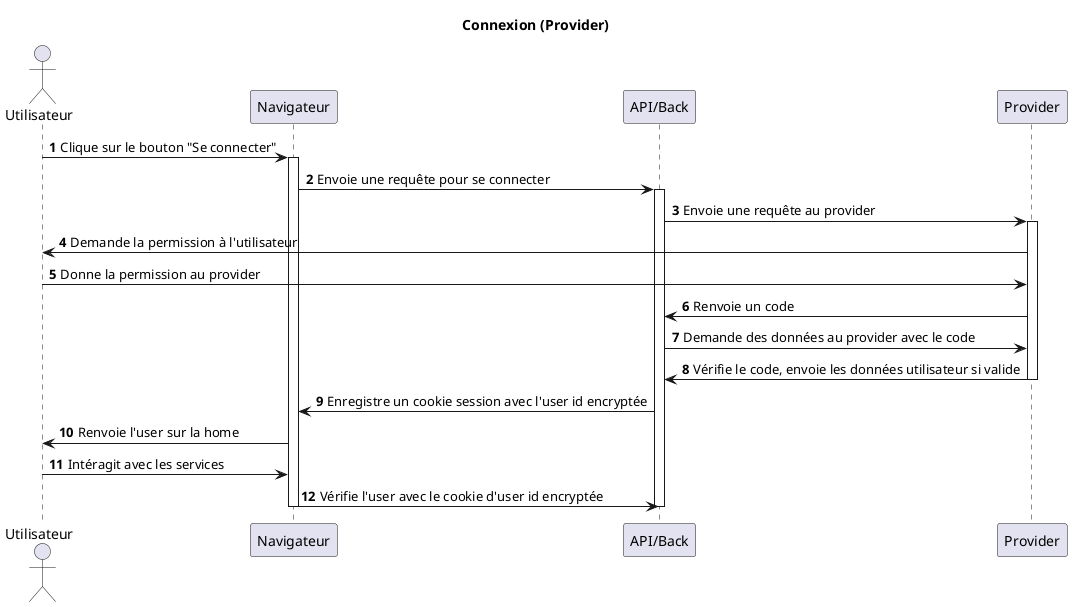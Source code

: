 @startuml login

actor "Utilisateur" as User
participant "Navigateur" as Front
participant "API/Back" as Back
participant "Provider" as Provider

title "Connexion (Provider)"

autonumber

User -> Front: Clique sur le bouton "Se connecter"
activate Front

Front -> Back: Envoie une requête pour se connecter
activate Back

Back -> Provider: Envoie une requête au provider
activate Provider

Provider -> User: Demande la permission à l'utilisateur

User -> Provider: Donne la permission au provider

Provider -> Back: Renvoie un code

Back -> Provider: Demande des données au provider avec le code

Provider -> Back: Vérifie le code, envoie les données utilisateur si valide
deactivate Provider

Back -> Front: Enregistre un cookie session avec l'user id encryptée

Front -> User: Renvoie l'user sur la home

User -> Front: Intéragit avec les services

Front -> Back: Vérifie l'user avec le cookie d'user id encryptée
deactivate Front
deactivate Back

@enduml
